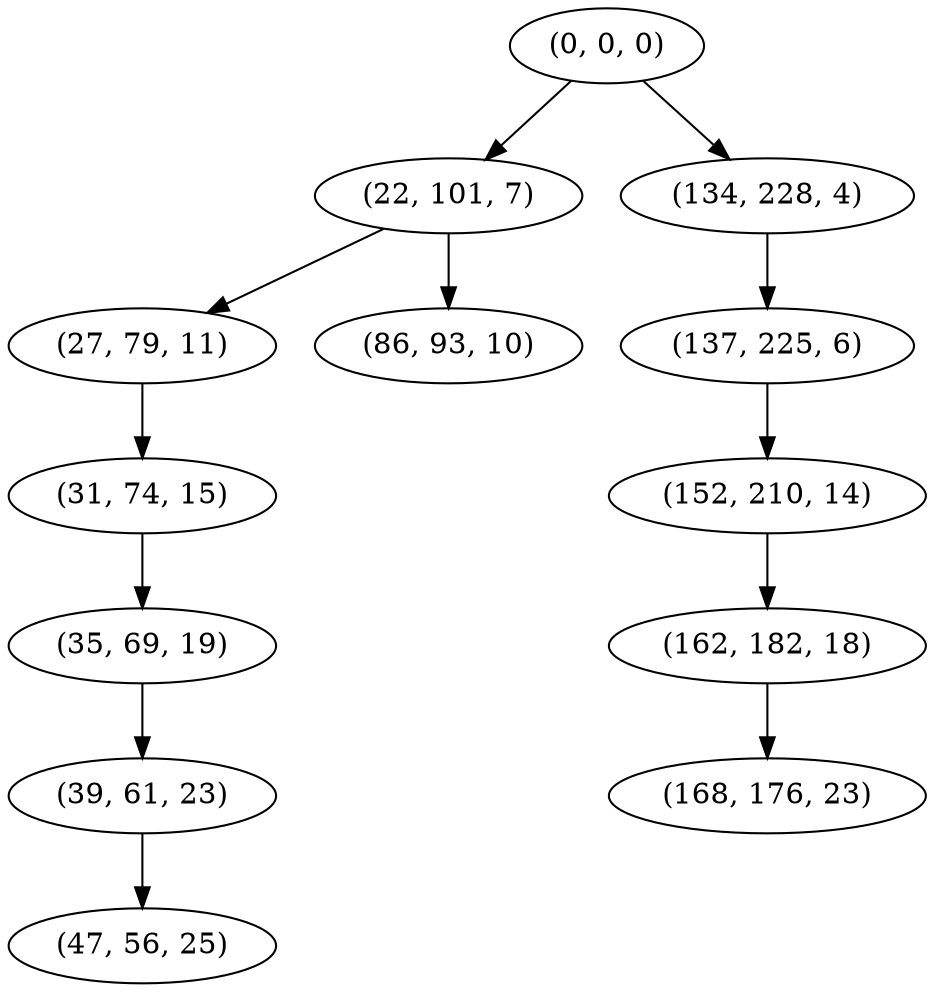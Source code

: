 digraph tree {
    "(0, 0, 0)";
    "(22, 101, 7)";
    "(27, 79, 11)";
    "(31, 74, 15)";
    "(35, 69, 19)";
    "(39, 61, 23)";
    "(47, 56, 25)";
    "(86, 93, 10)";
    "(134, 228, 4)";
    "(137, 225, 6)";
    "(152, 210, 14)";
    "(162, 182, 18)";
    "(168, 176, 23)";
    "(0, 0, 0)" -> "(22, 101, 7)";
    "(0, 0, 0)" -> "(134, 228, 4)";
    "(22, 101, 7)" -> "(27, 79, 11)";
    "(22, 101, 7)" -> "(86, 93, 10)";
    "(27, 79, 11)" -> "(31, 74, 15)";
    "(31, 74, 15)" -> "(35, 69, 19)";
    "(35, 69, 19)" -> "(39, 61, 23)";
    "(39, 61, 23)" -> "(47, 56, 25)";
    "(134, 228, 4)" -> "(137, 225, 6)";
    "(137, 225, 6)" -> "(152, 210, 14)";
    "(152, 210, 14)" -> "(162, 182, 18)";
    "(162, 182, 18)" -> "(168, 176, 23)";
}
